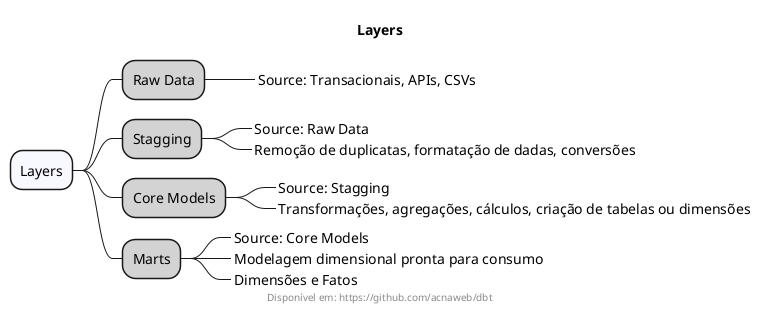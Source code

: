 @startmindmap

title "Layers"
footer Disponível em: https://github.com/acnaweb/dbt

*[#F8F8FF]  Layers

**[#LightGray] Raw Data
***_ Source: Transacionais, APIs, CSVs

**[#LightGray] Stagging
***_ Source: Raw Data
***_ Remoção de duplicatas, formatação de dadas, conversões

**[#LightGray] Core Models
***_ Source: Stagging
***_ Transformações, agregações, cálculos, criação de tabelas ou dimensões

**[#LightGray] Marts
***_ Source: Core Models
***_ Modelagem dimensional pronta para consumo
***_ Dimensões e Fatos


@endmindmap

